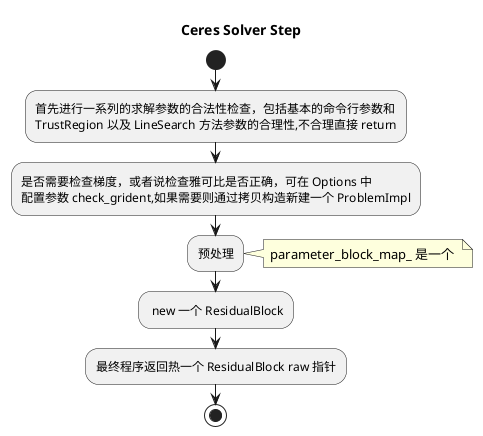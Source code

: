 @startuml
title Ceres Solver Step  
start
:首先进行一系列的求解参数的合法性检查，包括基本的命令行参数和
TrustRegion 以及 LineSearch 方法参数的合理性,不合理直接 return;
:是否需要检查梯度，或者说检查雅可比是否正确，可在 Options 中
配置参数 check_grident,如果需要则通过拷贝构造新建一个 ProblemImpl;
:预处理;
note right
  parameter_block_map_ 是一个 
end note
: new 一个 ResidualBlock;
:最终程序返回热一个 ResidualBlock raw 指针;
stop
@enduml
